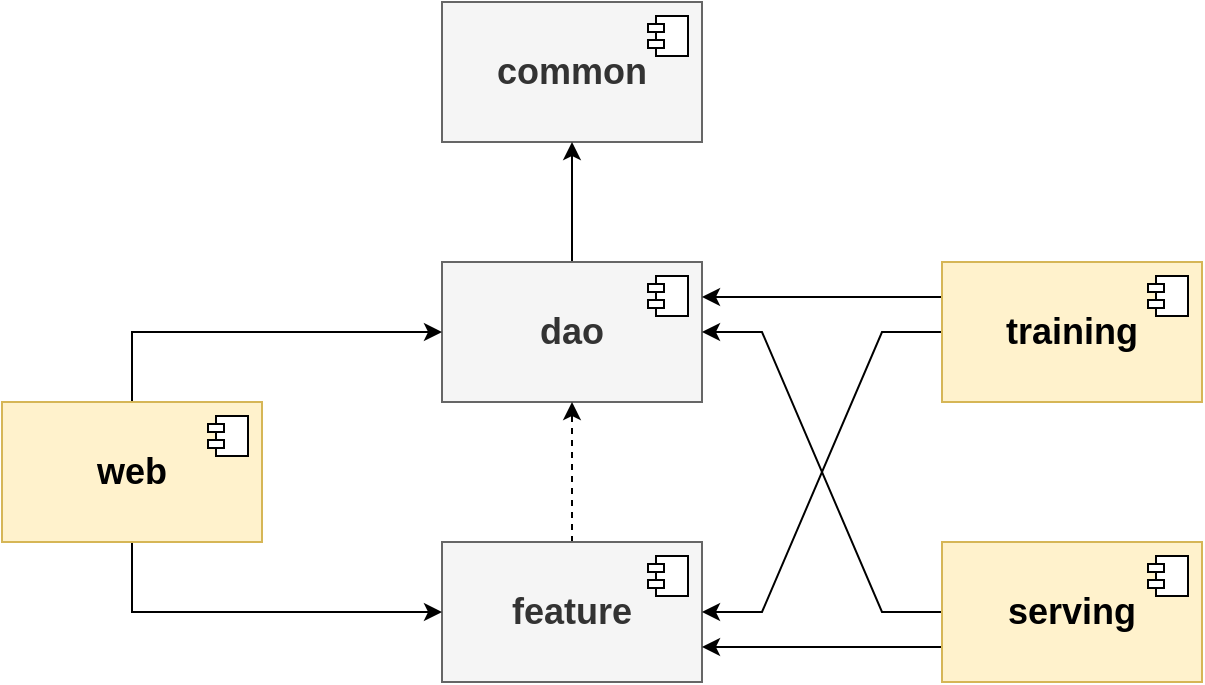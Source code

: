 <mxfile version="21.1.0" type="github">
  <diagram id="C5RBs43oDa-KdzZeNtuy" name="Page-1">
    <mxGraphModel dx="1434" dy="718" grid="1" gridSize="10" guides="1" tooltips="1" connect="1" arrows="1" fold="1" page="1" pageScale="1" pageWidth="827" pageHeight="1169" math="0" shadow="0">
      <root>
        <mxCell id="WIyWlLk6GJQsqaUBKTNV-0" />
        <mxCell id="WIyWlLk6GJQsqaUBKTNV-1" parent="WIyWlLk6GJQsqaUBKTNV-0" />
        <mxCell id="IausX-OG_K72KzW1ZFLV-0" value="&lt;font style=&quot;font-size: 18px;&quot;&gt;&lt;b&gt;common&lt;/b&gt;&lt;/font&gt;" style="html=1;dropTarget=0;whiteSpace=wrap;fillColor=#f5f5f5;fontColor=#333333;strokeColor=#666666;" vertex="1" parent="WIyWlLk6GJQsqaUBKTNV-1">
          <mxGeometry x="300" y="180" width="130" height="70" as="geometry" />
        </mxCell>
        <mxCell id="IausX-OG_K72KzW1ZFLV-1" value="" style="shape=module;jettyWidth=8;jettyHeight=4;" vertex="1" parent="IausX-OG_K72KzW1ZFLV-0">
          <mxGeometry x="1" width="20" height="20" relative="1" as="geometry">
            <mxPoint x="-27" y="7" as="offset" />
          </mxGeometry>
        </mxCell>
        <mxCell id="IausX-OG_K72KzW1ZFLV-20" style="edgeStyle=orthogonalEdgeStyle;rounded=0;orthogonalLoop=1;jettySize=auto;html=1;exitX=0.5;exitY=0;exitDx=0;exitDy=0;entryX=0.5;entryY=1;entryDx=0;entryDy=0;" edge="1" parent="WIyWlLk6GJQsqaUBKTNV-1" source="IausX-OG_K72KzW1ZFLV-2" target="IausX-OG_K72KzW1ZFLV-0">
          <mxGeometry relative="1" as="geometry" />
        </mxCell>
        <mxCell id="IausX-OG_K72KzW1ZFLV-2" value="&lt;font style=&quot;font-size: 18px;&quot;&gt;&lt;b&gt;dao&lt;/b&gt;&lt;/font&gt;" style="html=1;dropTarget=0;whiteSpace=wrap;fillColor=#f5f5f5;fontColor=#333333;strokeColor=#666666;" vertex="1" parent="WIyWlLk6GJQsqaUBKTNV-1">
          <mxGeometry x="300" y="310" width="130" height="70" as="geometry" />
        </mxCell>
        <mxCell id="IausX-OG_K72KzW1ZFLV-3" value="" style="shape=module;jettyWidth=8;jettyHeight=4;" vertex="1" parent="IausX-OG_K72KzW1ZFLV-2">
          <mxGeometry x="1" width="20" height="20" relative="1" as="geometry">
            <mxPoint x="-27" y="7" as="offset" />
          </mxGeometry>
        </mxCell>
        <mxCell id="IausX-OG_K72KzW1ZFLV-21" style="edgeStyle=orthogonalEdgeStyle;rounded=0;orthogonalLoop=1;jettySize=auto;html=1;exitX=0.5;exitY=0;exitDx=0;exitDy=0;entryX=0.5;entryY=1;entryDx=0;entryDy=0;dashed=1;" edge="1" parent="WIyWlLk6GJQsqaUBKTNV-1" source="IausX-OG_K72KzW1ZFLV-4" target="IausX-OG_K72KzW1ZFLV-2">
          <mxGeometry relative="1" as="geometry" />
        </mxCell>
        <mxCell id="IausX-OG_K72KzW1ZFLV-4" value="&lt;font style=&quot;font-size: 18px;&quot;&gt;&lt;b&gt;feature&lt;/b&gt;&lt;/font&gt;" style="html=1;dropTarget=0;whiteSpace=wrap;fillColor=#f5f5f5;fontColor=#333333;strokeColor=#666666;" vertex="1" parent="WIyWlLk6GJQsqaUBKTNV-1">
          <mxGeometry x="300" y="450" width="130" height="70" as="geometry" />
        </mxCell>
        <mxCell id="IausX-OG_K72KzW1ZFLV-5" value="" style="shape=module;jettyWidth=8;jettyHeight=4;" vertex="1" parent="IausX-OG_K72KzW1ZFLV-4">
          <mxGeometry x="1" width="20" height="20" relative="1" as="geometry">
            <mxPoint x="-27" y="7" as="offset" />
          </mxGeometry>
        </mxCell>
        <mxCell id="IausX-OG_K72KzW1ZFLV-16" style="edgeStyle=orthogonalEdgeStyle;rounded=0;orthogonalLoop=1;jettySize=auto;html=1;exitX=0.5;exitY=0;exitDx=0;exitDy=0;" edge="1" parent="WIyWlLk6GJQsqaUBKTNV-1" source="IausX-OG_K72KzW1ZFLV-6" target="IausX-OG_K72KzW1ZFLV-2">
          <mxGeometry relative="1" as="geometry" />
        </mxCell>
        <mxCell id="IausX-OG_K72KzW1ZFLV-17" style="edgeStyle=orthogonalEdgeStyle;rounded=0;orthogonalLoop=1;jettySize=auto;html=1;exitX=0.5;exitY=1;exitDx=0;exitDy=0;" edge="1" parent="WIyWlLk6GJQsqaUBKTNV-1" source="IausX-OG_K72KzW1ZFLV-6" target="IausX-OG_K72KzW1ZFLV-4">
          <mxGeometry relative="1" as="geometry" />
        </mxCell>
        <mxCell id="IausX-OG_K72KzW1ZFLV-6" value="&lt;font style=&quot;font-size: 18px;&quot;&gt;&lt;b&gt;web&lt;/b&gt;&lt;/font&gt;" style="html=1;dropTarget=0;whiteSpace=wrap;fillColor=#fff2cc;strokeColor=#d6b656;" vertex="1" parent="WIyWlLk6GJQsqaUBKTNV-1">
          <mxGeometry x="80" y="380" width="130" height="70" as="geometry" />
        </mxCell>
        <mxCell id="IausX-OG_K72KzW1ZFLV-7" value="" style="shape=module;jettyWidth=8;jettyHeight=4;" vertex="1" parent="IausX-OG_K72KzW1ZFLV-6">
          <mxGeometry x="1" width="20" height="20" relative="1" as="geometry">
            <mxPoint x="-27" y="7" as="offset" />
          </mxGeometry>
        </mxCell>
        <mxCell id="IausX-OG_K72KzW1ZFLV-12" style="edgeStyle=entityRelationEdgeStyle;rounded=0;orthogonalLoop=1;jettySize=auto;html=1;exitX=0;exitY=0.5;exitDx=0;exitDy=0;entryX=1;entryY=0.5;entryDx=0;entryDy=0;" edge="1" parent="WIyWlLk6GJQsqaUBKTNV-1" source="IausX-OG_K72KzW1ZFLV-8" target="IausX-OG_K72KzW1ZFLV-4">
          <mxGeometry relative="1" as="geometry" />
        </mxCell>
        <mxCell id="IausX-OG_K72KzW1ZFLV-14" style="edgeStyle=orthogonalEdgeStyle;rounded=0;orthogonalLoop=1;jettySize=auto;html=1;exitX=0;exitY=0.25;exitDx=0;exitDy=0;entryX=1;entryY=0.25;entryDx=0;entryDy=0;" edge="1" parent="WIyWlLk6GJQsqaUBKTNV-1" source="IausX-OG_K72KzW1ZFLV-8" target="IausX-OG_K72KzW1ZFLV-2">
          <mxGeometry relative="1" as="geometry" />
        </mxCell>
        <mxCell id="IausX-OG_K72KzW1ZFLV-8" value="&lt;font style=&quot;font-size: 18px;&quot;&gt;&lt;b&gt;training&lt;/b&gt;&lt;/font&gt;" style="html=1;dropTarget=0;whiteSpace=wrap;fillColor=#fff2cc;strokeColor=#d6b656;" vertex="1" parent="WIyWlLk6GJQsqaUBKTNV-1">
          <mxGeometry x="550" y="310" width="130" height="70" as="geometry" />
        </mxCell>
        <mxCell id="IausX-OG_K72KzW1ZFLV-9" value="" style="shape=module;jettyWidth=8;jettyHeight=4;" vertex="1" parent="IausX-OG_K72KzW1ZFLV-8">
          <mxGeometry x="1" width="20" height="20" relative="1" as="geometry">
            <mxPoint x="-27" y="7" as="offset" />
          </mxGeometry>
        </mxCell>
        <mxCell id="IausX-OG_K72KzW1ZFLV-13" style="edgeStyle=entityRelationEdgeStyle;rounded=0;orthogonalLoop=1;jettySize=auto;html=1;exitX=0;exitY=0.5;exitDx=0;exitDy=0;entryX=1;entryY=0.5;entryDx=0;entryDy=0;" edge="1" parent="WIyWlLk6GJQsqaUBKTNV-1" source="IausX-OG_K72KzW1ZFLV-10" target="IausX-OG_K72KzW1ZFLV-2">
          <mxGeometry relative="1" as="geometry" />
        </mxCell>
        <mxCell id="IausX-OG_K72KzW1ZFLV-15" style="edgeStyle=orthogonalEdgeStyle;rounded=0;orthogonalLoop=1;jettySize=auto;html=1;exitX=0;exitY=0.75;exitDx=0;exitDy=0;entryX=1;entryY=0.75;entryDx=0;entryDy=0;" edge="1" parent="WIyWlLk6GJQsqaUBKTNV-1" source="IausX-OG_K72KzW1ZFLV-10" target="IausX-OG_K72KzW1ZFLV-4">
          <mxGeometry relative="1" as="geometry" />
        </mxCell>
        <mxCell id="IausX-OG_K72KzW1ZFLV-10" value="&lt;span style=&quot;font-size: 18px;&quot;&gt;&lt;b&gt;serving&lt;/b&gt;&lt;/span&gt;" style="html=1;dropTarget=0;whiteSpace=wrap;fillColor=#fff2cc;strokeColor=#d6b656;" vertex="1" parent="WIyWlLk6GJQsqaUBKTNV-1">
          <mxGeometry x="550" y="450" width="130" height="70" as="geometry" />
        </mxCell>
        <mxCell id="IausX-OG_K72KzW1ZFLV-11" value="" style="shape=module;jettyWidth=8;jettyHeight=4;" vertex="1" parent="IausX-OG_K72KzW1ZFLV-10">
          <mxGeometry x="1" width="20" height="20" relative="1" as="geometry">
            <mxPoint x="-27" y="7" as="offset" />
          </mxGeometry>
        </mxCell>
      </root>
    </mxGraphModel>
  </diagram>
</mxfile>
